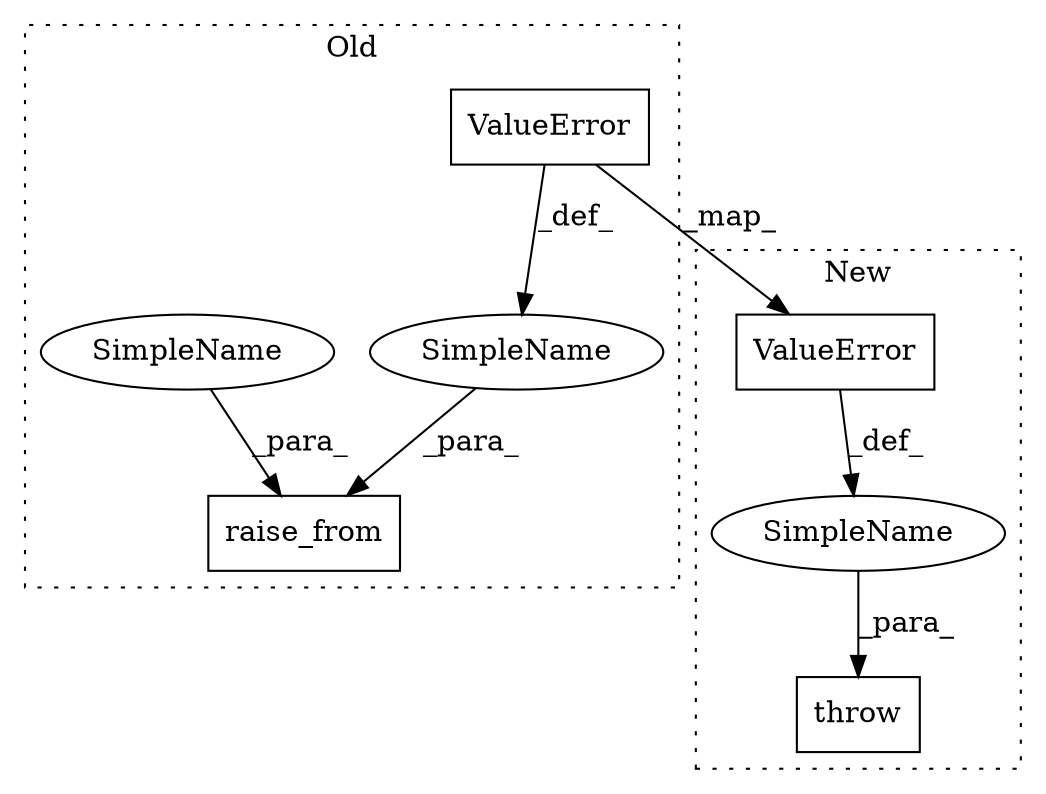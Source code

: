 digraph G {
subgraph cluster0 {
1 [label="ValueError" a="32" s="4839,4914" l="11,1" shape="box"];
5 [label="raise_from" a="32" s="4828,4920" l="11,1" shape="box"];
6 [label="SimpleName" a="42" s="" l="" shape="ellipse"];
7 [label="SimpleName" a="42" s="4916" l="4" shape="ellipse"];
label = "Old";
style="dotted";
}
subgraph cluster1 {
2 [label="ValueError" a="32" s="4823,4898" l="11,1" shape="box"];
3 [label="SimpleName" a="42" s="" l="" shape="ellipse"];
4 [label="throw" a="53" s="4817" l="6" shape="box"];
label = "New";
style="dotted";
}
1 -> 6 [label="_def_"];
1 -> 2 [label="_map_"];
2 -> 3 [label="_def_"];
3 -> 4 [label="_para_"];
6 -> 5 [label="_para_"];
7 -> 5 [label="_para_"];
}
